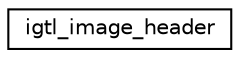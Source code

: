 digraph "Graphical Class Hierarchy"
{
  edge [fontname="Helvetica",fontsize="10",labelfontname="Helvetica",labelfontsize="10"];
  node [fontname="Helvetica",fontsize="10",shape=record];
  rankdir="LR";
  Node1 [label="igtl_image_header",height=0.2,width=0.4,color="black", fillcolor="white", style="filled",URL="$structigtl__image__header.html"];
}
